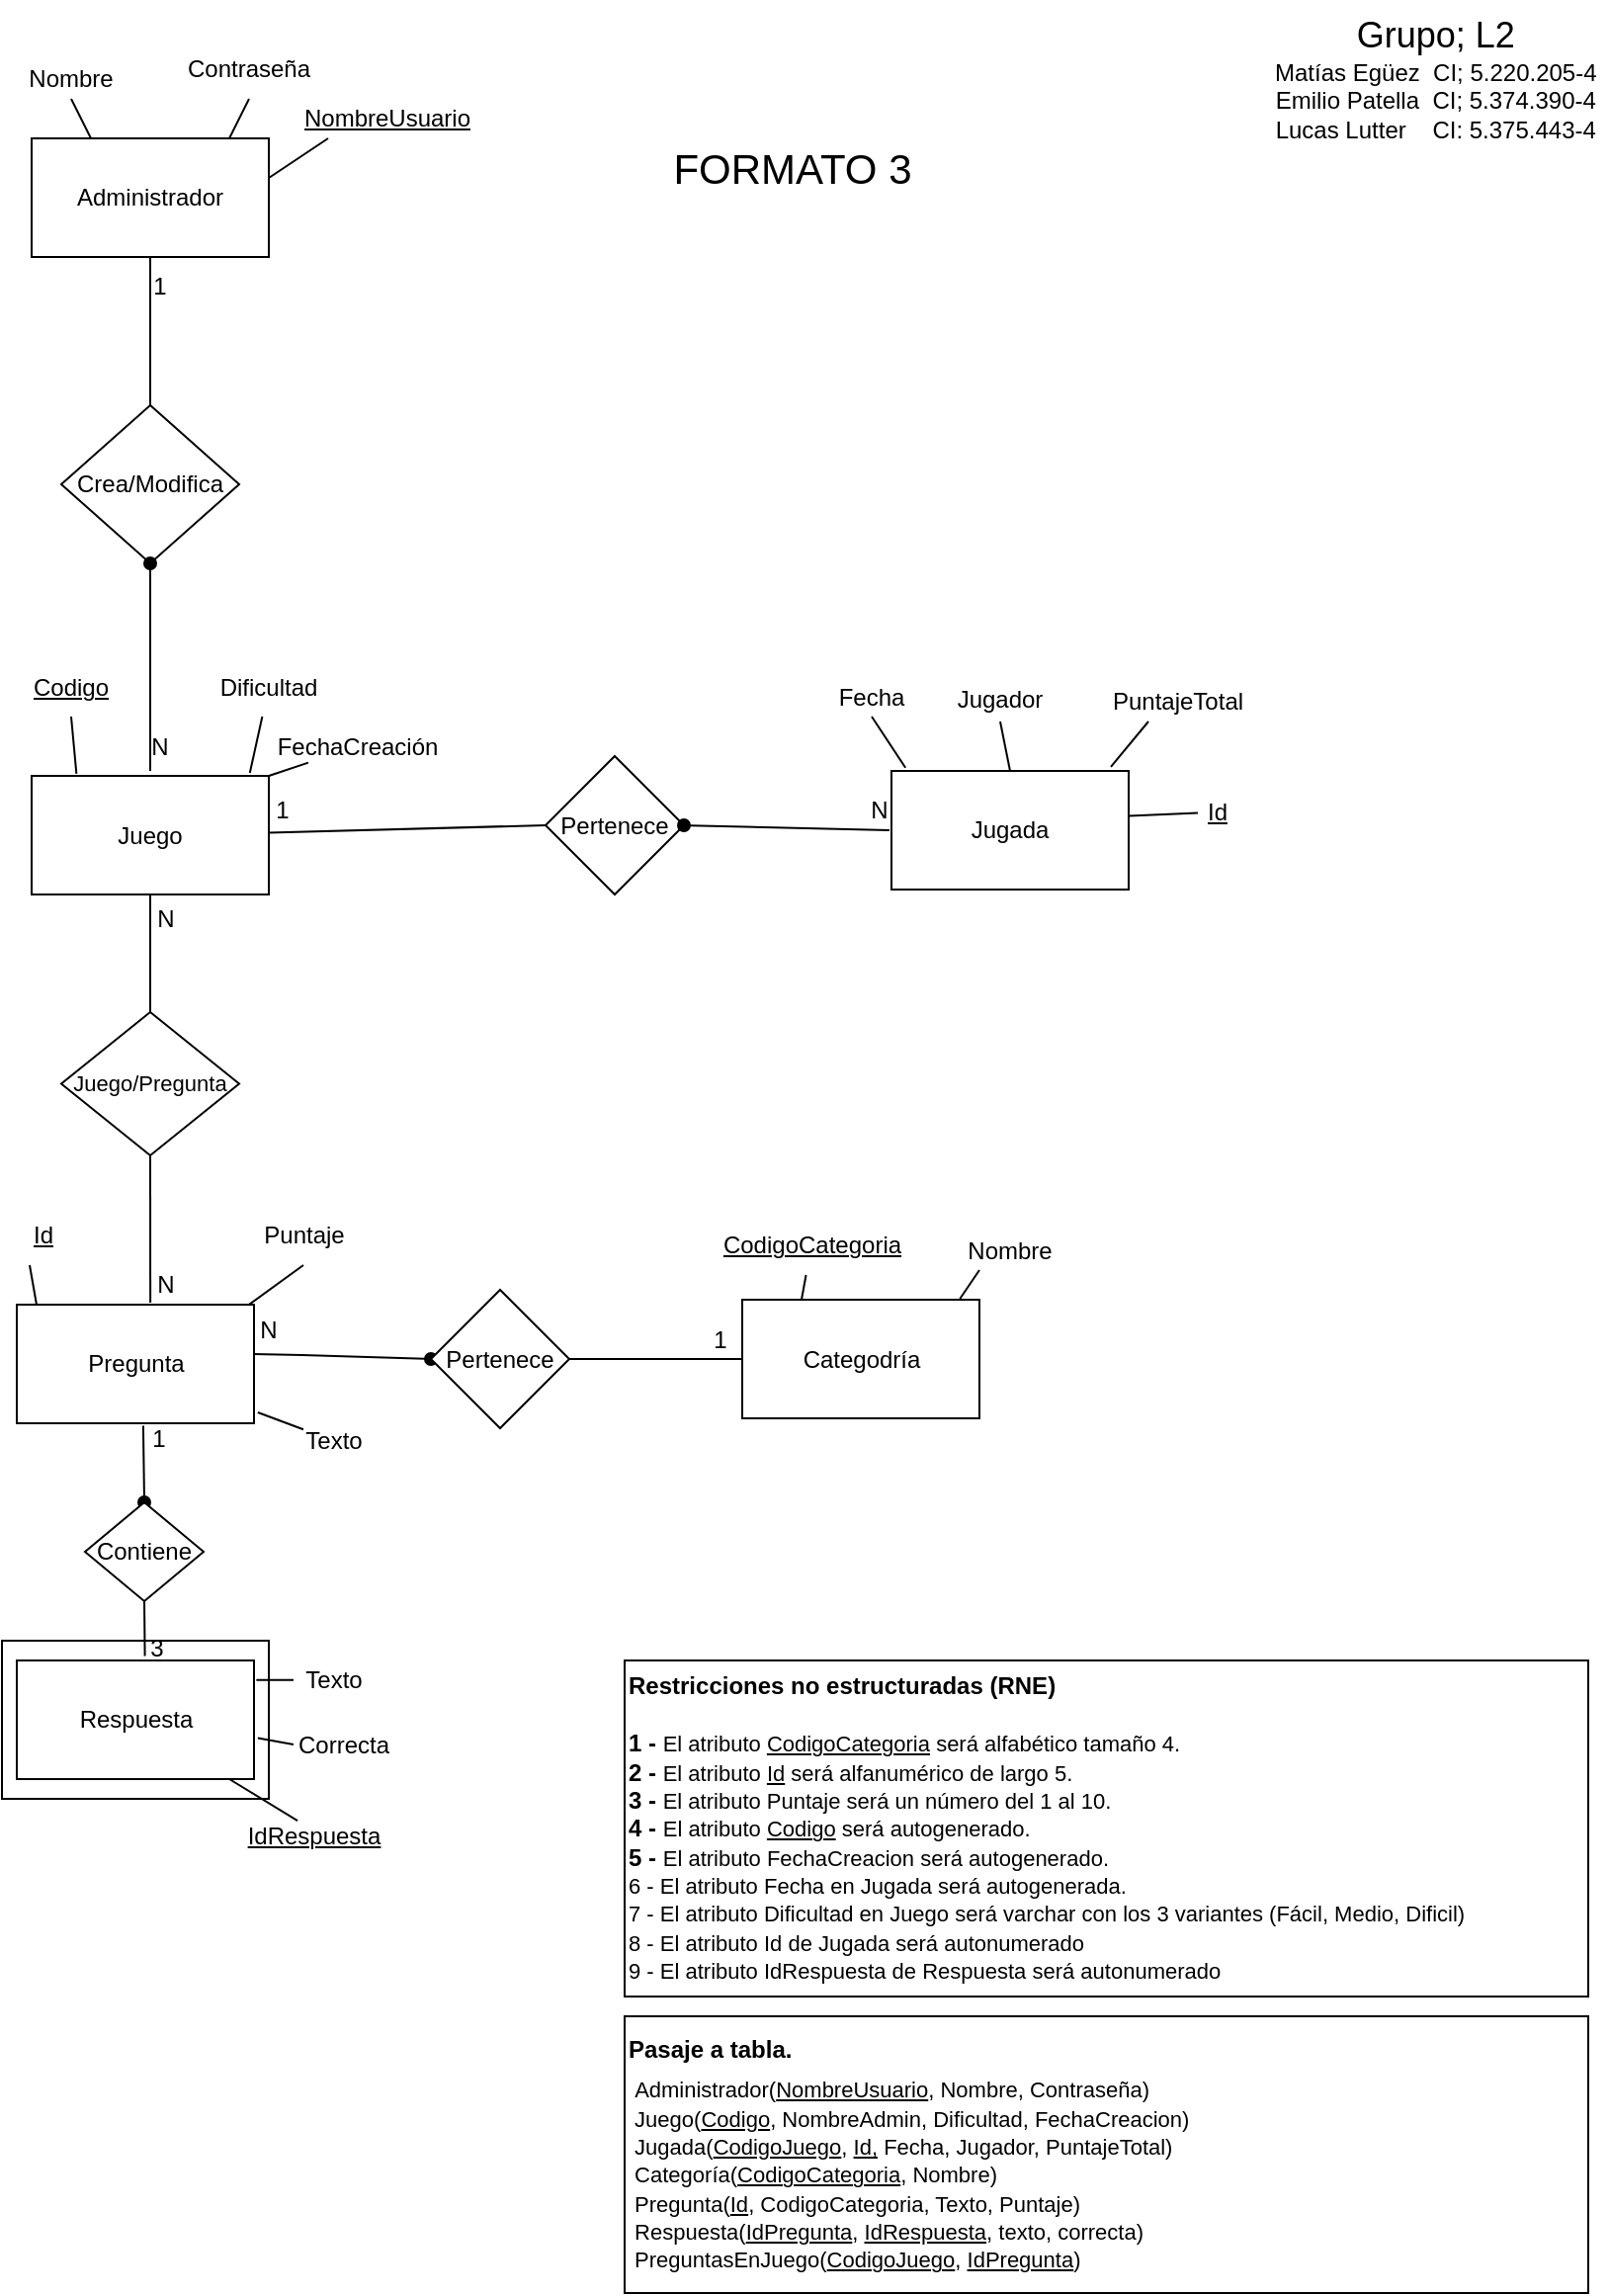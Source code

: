 <mxfile version="20.7.4" type="device"><diagram id="6vA-qWnHR3WUAOeMgjEB" name="Página-1"><mxGraphModel dx="988" dy="981" grid="1" gridSize="10" guides="1" tooltips="1" connect="1" arrows="1" fold="1" page="1" pageScale="1" pageWidth="827" pageHeight="1169" math="0" shadow="0"><root><mxCell id="0"/><mxCell id="1" parent="0"/><mxCell id="_m7UP7PhqX75Cy4GX_ae-3" value="" style="rounded=0;whiteSpace=wrap;html=1;" vertex="1" parent="1"><mxGeometry x="15" y="830" width="135" height="80" as="geometry"/></mxCell><mxCell id="1oNqSKzWWhI5_Xcko1dJ-1" value="&lt;div style=&quot;text-align: center;&quot;&gt;&lt;font style=&quot;font-size: 18px;&quot;&gt;Grupo; L2&lt;/font&gt;&lt;/div&gt;&lt;div style=&quot;text-align: center;&quot;&gt;Matías Egüez&amp;nbsp; CI; 5.220.205-4&lt;/div&gt;&lt;div style=&quot;text-align: center;&quot;&gt;&lt;span style=&quot;background-color: initial;&quot;&gt;Emilio Patella&amp;nbsp; CI; 5.374.390-4&lt;/span&gt;&lt;/div&gt;&lt;div style=&quot;text-align: center;&quot;&gt;Lucas Lutter&amp;nbsp; &amp;nbsp; CI: 5.375.443-4&lt;/div&gt;" style="text;html=1;strokeColor=none;fillColor=none;align=left;verticalAlign=middle;whiteSpace=wrap;rounded=0;" parent="1" vertex="1"><mxGeometry x="657" width="170" height="80" as="geometry"/></mxCell><mxCell id="1oNqSKzWWhI5_Xcko1dJ-2" value="Administrador" style="rounded=0;whiteSpace=wrap;html=1;" parent="1" vertex="1"><mxGeometry x="30" y="70" width="120" height="60" as="geometry"/></mxCell><mxCell id="1oNqSKzWWhI5_Xcko1dJ-4" value="Juego&lt;span style=&quot;color: rgba(0, 0, 0, 0); font-family: monospace; font-size: 0px; text-align: start;&quot;&gt;%3CmxGraphModel%3E%3Croot%3E%3CmxCell%20id%3D%220%22%2F%3E%3CmxCell%20id%3D%221%22%20parent%3D%220%22%2F%3E%3CmxCell%20id%3D%222%22%20value%3D%22Jugada%22%20style%3D%22rounded%3D0%3BwhiteSpace%3Dwrap%3Bhtml%3D1%3B%22%20vertex%3D%221%22%20parent%3D%221%22%3E%3CmxGeometry%20x%3D%22140%22%20y%3D%22390%22%20width%3D%22120%22%20height%3D%2260%22%20as%3D%22geometry%22%2F%3E%3C%2FmxCell%3E%3C%2Froot%3E%3C%2FmxGraphModel%3E&lt;/span&gt;" style="rounded=0;whiteSpace=wrap;html=1;" parent="1" vertex="1"><mxGeometry x="30" y="392.5" width="120" height="60" as="geometry"/></mxCell><mxCell id="1oNqSKzWWhI5_Xcko1dJ-5" value="Categodría" style="rounded=0;whiteSpace=wrap;html=1;" parent="1" vertex="1"><mxGeometry x="389.5" y="657.5" width="120" height="60" as="geometry"/></mxCell><mxCell id="1oNqSKzWWhI5_Xcko1dJ-6" value="Pregunta" style="rounded=0;whiteSpace=wrap;html=1;" parent="1" vertex="1"><mxGeometry x="22.5" y="660" width="120" height="60" as="geometry"/></mxCell><mxCell id="1oNqSKzWWhI5_Xcko1dJ-8" value="Nombre" style="text;html=1;strokeColor=none;fillColor=none;align=center;verticalAlign=middle;whiteSpace=wrap;rounded=0;" parent="1" vertex="1"><mxGeometry x="20" y="30" width="60" height="20" as="geometry"/></mxCell><mxCell id="1oNqSKzWWhI5_Xcko1dJ-9" value="Contraseña" style="text;html=1;strokeColor=none;fillColor=none;align=center;verticalAlign=middle;whiteSpace=wrap;rounded=0;" parent="1" vertex="1"><mxGeometry x="110" y="20" width="60" height="30" as="geometry"/></mxCell><mxCell id="1oNqSKzWWhI5_Xcko1dJ-10" value="Fecha" style="text;html=1;strokeColor=none;fillColor=none;align=center;verticalAlign=middle;whiteSpace=wrap;rounded=0;" parent="1" vertex="1"><mxGeometry x="430" y="342.5" width="50" height="20" as="geometry"/></mxCell><mxCell id="1oNqSKzWWhI5_Xcko1dJ-11" value="Jugador" style="text;html=1;strokeColor=none;fillColor=none;align=center;verticalAlign=middle;whiteSpace=wrap;rounded=0;" parent="1" vertex="1"><mxGeometry x="490" y="342.5" width="60" height="22.5" as="geometry"/></mxCell><mxCell id="1oNqSKzWWhI5_Xcko1dJ-12" value="PuntajeTotal&lt;span style=&quot;color: rgba(0, 0, 0, 0); font-family: monospace; font-size: 0px; text-align: start;&quot;&gt;%3CmxGraphModel%3E%3Croot%3E%3CmxCell%20id%3D%220%22%2F%3E%3CmxCell%20id%3D%221%22%20parent%3D%220%22%2F%3E%3CmxCell%20id%3D%222%22%20value%3D%22Fecha%22%20style%3D%22text%3Bhtml%3D1%3BstrokeColor%3Dnone%3BfillColor%3Dnone%3Balign%3Dcenter%3BverticalAlign%3Dmiddle%3BwhiteSpace%3Dwrap%3Brounded%3D0%3B%22%20vertex%3D%221%22%20parent%3D%221%22%3E%3CmxGeometry%20x%3D%22130%22%20y%3D%22220%22%20width%3D%2260%22%20height%3D%2230%22%20as%3D%22geometry%22%2F%3E%3C%2FmxCell%3E%3C%2Froot%3E%3C%2FmxGraphModel%3ETotal&lt;/span&gt;" style="text;html=1;strokeColor=none;fillColor=none;align=center;verticalAlign=middle;whiteSpace=wrap;rounded=0;" parent="1" vertex="1"><mxGeometry x="580" y="345" width="60" height="20" as="geometry"/></mxCell><mxCell id="1oNqSKzWWhI5_Xcko1dJ-14" value="&lt;u&gt;CodigoCategoria&lt;/u&gt;" style="text;html=1;strokeColor=none;fillColor=none;align=center;verticalAlign=middle;whiteSpace=wrap;rounded=0;" parent="1" vertex="1"><mxGeometry x="399.5" y="615" width="50" height="30" as="geometry"/></mxCell><mxCell id="1oNqSKzWWhI5_Xcko1dJ-15" value="&lt;u&gt;Codigo&lt;/u&gt;" style="text;html=1;strokeColor=none;fillColor=none;align=center;verticalAlign=middle;whiteSpace=wrap;rounded=0;" parent="1" vertex="1"><mxGeometry x="20" y="332.5" width="60" height="30" as="geometry"/></mxCell><mxCell id="1oNqSKzWWhI5_Xcko1dJ-17" value="FechaCreación" style="text;html=1;strokeColor=none;fillColor=none;align=center;verticalAlign=middle;whiteSpace=wrap;rounded=0;" parent="1" vertex="1"><mxGeometry x="170" y="362.5" width="50" height="30" as="geometry"/></mxCell><mxCell id="1oNqSKzWWhI5_Xcko1dJ-18" value="Dificultad" style="text;html=1;strokeColor=none;fillColor=none;align=center;verticalAlign=middle;whiteSpace=wrap;rounded=0;" parent="1" vertex="1"><mxGeometry x="120" y="332.5" width="60" height="30" as="geometry"/></mxCell><mxCell id="1oNqSKzWWhI5_Xcko1dJ-19" value="&lt;u&gt;Id&lt;/u&gt;" style="text;html=1;strokeColor=none;fillColor=none;align=center;verticalAlign=middle;whiteSpace=wrap;rounded=0;" parent="1" vertex="1"><mxGeometry x="22.5" y="610" width="26" height="30" as="geometry"/></mxCell><mxCell id="1oNqSKzWWhI5_Xcko1dJ-20" value="Texto" style="text;html=1;strokeColor=none;fillColor=none;align=center;verticalAlign=middle;whiteSpace=wrap;rounded=0;" parent="1" vertex="1"><mxGeometry x="167.5" y="722.5" width="30" height="12.5" as="geometry"/></mxCell><mxCell id="1oNqSKzWWhI5_Xcko1dJ-21" value="Puntaje" style="text;html=1;strokeColor=none;fillColor=none;align=center;verticalAlign=middle;whiteSpace=wrap;rounded=0;" parent="1" vertex="1"><mxGeometry x="137.5" y="610" width="60" height="30" as="geometry"/></mxCell><mxCell id="1oNqSKzWWhI5_Xcko1dJ-28" value="" style="endArrow=none;html=1;rounded=0;entryX=0.5;entryY=1;entryDx=0;entryDy=0;exitX=0.978;exitY=0.001;exitDx=0;exitDy=0;exitPerimeter=0;" parent="1" source="1oNqSKzWWhI5_Xcko1dJ-6" target="1oNqSKzWWhI5_Xcko1dJ-21" edge="1"><mxGeometry width="50" height="50" relative="1" as="geometry"><mxPoint x="112.5" y="657.5" as="sourcePoint"/><mxPoint x="178.5" y="610" as="targetPoint"/></mxGeometry></mxCell><mxCell id="1oNqSKzWWhI5_Xcko1dJ-29" value="" style="endArrow=none;html=1;rounded=0;exitX=1.016;exitY=0.908;exitDx=0;exitDy=0;exitPerimeter=0;" parent="1" source="1oNqSKzWWhI5_Xcko1dJ-6" target="1oNqSKzWWhI5_Xcko1dJ-20" edge="1"><mxGeometry width="50" height="50" relative="1" as="geometry"><mxPoint x="67.5" y="657.5" as="sourcePoint"/><mxPoint x="67.5" y="637.5" as="targetPoint"/></mxGeometry></mxCell><mxCell id="1oNqSKzWWhI5_Xcko1dJ-30" value="" style="endArrow=none;html=1;rounded=0;entryX=0.25;entryY=1;entryDx=0;entryDy=0;" parent="1" target="1oNqSKzWWhI5_Xcko1dJ-19" edge="1"><mxGeometry width="50" height="50" relative="1" as="geometry"><mxPoint x="32.5" y="660" as="sourcePoint"/><mxPoint x="82.5" y="610" as="targetPoint"/></mxGeometry></mxCell><mxCell id="1oNqSKzWWhI5_Xcko1dJ-36" value="" style="endArrow=none;html=1;rounded=0;exitX=0.92;exitY=-0.025;exitDx=0;exitDy=0;exitPerimeter=0;" parent="1" source="1oNqSKzWWhI5_Xcko1dJ-4" target="1oNqSKzWWhI5_Xcko1dJ-18" edge="1"><mxGeometry width="50" height="50" relative="1" as="geometry"><mxPoint x="174" y="442.5" as="sourcePoint"/><mxPoint x="224" y="392.5" as="targetPoint"/></mxGeometry></mxCell><mxCell id="1oNqSKzWWhI5_Xcko1dJ-38" value="" style="endArrow=none;html=1;rounded=0;exitX=0.25;exitY=0;exitDx=0;exitDy=0;" parent="1" source="1oNqSKzWWhI5_Xcko1dJ-5" target="1oNqSKzWWhI5_Xcko1dJ-14" edge="1"><mxGeometry width="50" height="50" relative="1" as="geometry"><mxPoint x="199.5" y="820" as="sourcePoint"/><mxPoint x="249.5" y="770" as="targetPoint"/></mxGeometry></mxCell><mxCell id="1oNqSKzWWhI5_Xcko1dJ-39" value="" style="endArrow=none;html=1;rounded=0;exitX=0.925;exitY=-0.035;exitDx=0;exitDy=0;exitPerimeter=0;entryX=0.25;entryY=1;entryDx=0;entryDy=0;" parent="1" source="1oNqSKzWWhI5_Xcko1dJ-76" target="1oNqSKzWWhI5_Xcko1dJ-12" edge="1"><mxGeometry width="50" height="50" relative="1" as="geometry"><mxPoint x="550" y="362.5" as="sourcePoint"/><mxPoint x="565" y="345" as="targetPoint"/></mxGeometry></mxCell><mxCell id="1oNqSKzWWhI5_Xcko1dJ-40" value="" style="endArrow=none;html=1;rounded=0;exitX=0.5;exitY=0;exitDx=0;exitDy=0;entryX=0.5;entryY=1;entryDx=0;entryDy=0;" parent="1" source="1oNqSKzWWhI5_Xcko1dJ-76" target="1oNqSKzWWhI5_Xcko1dJ-11" edge="1"><mxGeometry width="50" height="50" relative="1" as="geometry"><mxPoint x="535" y="347.5" as="sourcePoint"/><mxPoint x="615" y="382.5" as="targetPoint"/></mxGeometry></mxCell><mxCell id="1oNqSKzWWhI5_Xcko1dJ-42" value="" style="endArrow=none;html=1;rounded=0;exitX=0.059;exitY=-0.027;exitDx=0;exitDy=0;exitPerimeter=0;entryX=0.5;entryY=1;entryDx=0;entryDy=0;" parent="1" source="1oNqSKzWWhI5_Xcko1dJ-76" target="1oNqSKzWWhI5_Xcko1dJ-10" edge="1"><mxGeometry width="50" height="50" relative="1" as="geometry"><mxPoint x="486.154" y="382.496" as="sourcePoint"/><mxPoint x="440" y="388" as="targetPoint"/></mxGeometry></mxCell><mxCell id="1oNqSKzWWhI5_Xcko1dJ-43" value="" style="endArrow=none;html=1;rounded=0;entryX=0.5;entryY=1;entryDx=0;entryDy=0;" parent="1" target="1oNqSKzWWhI5_Xcko1dJ-9" edge="1"><mxGeometry width="50" height="50" relative="1" as="geometry"><mxPoint x="130" y="70" as="sourcePoint"/><mxPoint x="180" y="20" as="targetPoint"/></mxGeometry></mxCell><mxCell id="1oNqSKzWWhI5_Xcko1dJ-44" value="" style="endArrow=none;html=1;rounded=0;entryX=0.5;entryY=1;entryDx=0;entryDy=0;" parent="1" target="1oNqSKzWWhI5_Xcko1dJ-8" edge="1"><mxGeometry width="50" height="50" relative="1" as="geometry"><mxPoint x="60" y="70" as="sourcePoint"/><mxPoint x="110" y="20" as="targetPoint"/></mxGeometry></mxCell><mxCell id="1oNqSKzWWhI5_Xcko1dJ-46" value="Crea/Modifica" style="rhombus;whiteSpace=wrap;html=1;" parent="1" vertex="1"><mxGeometry x="45" y="205" width="90" height="80" as="geometry"/></mxCell><mxCell id="1oNqSKzWWhI5_Xcko1dJ-47" value="" style="endArrow=none;html=1;rounded=0;entryX=0.5;entryY=0;entryDx=0;entryDy=0;exitX=0.5;exitY=1;exitDx=0;exitDy=0;" parent="1" source="1oNqSKzWWhI5_Xcko1dJ-2" target="1oNqSKzWWhI5_Xcko1dJ-46" edge="1"><mxGeometry width="50" height="50" relative="1" as="geometry"><mxPoint x="150" y="105" as="sourcePoint"/><mxPoint x="200" y="55" as="targetPoint"/></mxGeometry></mxCell><mxCell id="1oNqSKzWWhI5_Xcko1dJ-48" value="" style="endArrow=oval;html=1;rounded=0;entryX=0.5;entryY=1;entryDx=0;entryDy=0;endFill=1;" parent="1" target="1oNqSKzWWhI5_Xcko1dJ-46" edge="1"><mxGeometry width="50" height="50" relative="1" as="geometry"><mxPoint x="90" y="390" as="sourcePoint"/><mxPoint x="250" y="300" as="targetPoint"/></mxGeometry></mxCell><mxCell id="1oNqSKzWWhI5_Xcko1dJ-54" value="N" style="text;html=1;strokeColor=none;fillColor=none;align=center;verticalAlign=middle;whiteSpace=wrap;rounded=0;" parent="1" vertex="1"><mxGeometry x="70" y="362.5" width="50" height="30" as="geometry"/></mxCell><mxCell id="1oNqSKzWWhI5_Xcko1dJ-55" value="1" style="text;html=1;strokeColor=none;fillColor=none;align=center;verticalAlign=middle;whiteSpace=wrap;rounded=0;" parent="1" vertex="1"><mxGeometry x="70" y="130" width="50" height="30" as="geometry"/></mxCell><mxCell id="1oNqSKzWWhI5_Xcko1dJ-57" value="" style="endArrow=none;html=1;rounded=0;startArrow=oval;startFill=1;exitX=0;exitY=0.5;exitDx=0;exitDy=0;entryX=0.999;entryY=0.416;entryDx=0;entryDy=0;entryPerimeter=0;" parent="1" source="1oNqSKzWWhI5_Xcko1dJ-74" target="1oNqSKzWWhI5_Xcko1dJ-6" edge="1"><mxGeometry width="50" height="50" relative="1" as="geometry"><mxPoint x="227" y="685.5" as="sourcePoint"/><mxPoint x="140.265" y="685.425" as="targetPoint"/><Array as="points"><mxPoint x="167" y="685.5"/></Array></mxGeometry></mxCell><mxCell id="1oNqSKzWWhI5_Xcko1dJ-58" value="" style="endArrow=none;html=1;rounded=0;entryX=1;entryY=0.5;entryDx=0;entryDy=0;exitX=0;exitY=0.5;exitDx=0;exitDy=0;" parent="1" source="1oNqSKzWWhI5_Xcko1dJ-5" target="1oNqSKzWWhI5_Xcko1dJ-74" edge="1"><mxGeometry x="-1" y="81" width="50" height="50" relative="1" as="geometry"><mxPoint x="389.5" y="705.5" as="sourcePoint"/><mxPoint x="304.5" y="706" as="targetPoint"/><mxPoint x="71" y="80" as="offset"/></mxGeometry></mxCell><mxCell id="1oNqSKzWWhI5_Xcko1dJ-59" value="N" style="text;html=1;strokeColor=none;fillColor=none;align=center;verticalAlign=middle;whiteSpace=wrap;rounded=0;" parent="1" vertex="1"><mxGeometry x="126.25" y="662.5" width="47.5" height="20" as="geometry"/></mxCell><mxCell id="1oNqSKzWWhI5_Xcko1dJ-60" value="1" style="text;html=1;strokeColor=none;fillColor=none;align=center;verticalAlign=middle;whiteSpace=wrap;rounded=0;" parent="1" vertex="1"><mxGeometry x="367" y="662.5" width="22.5" height="30" as="geometry"/></mxCell><mxCell id="1oNqSKzWWhI5_Xcko1dJ-63" value="" style="endArrow=none;html=1;rounded=0;exitX=0.189;exitY=-0.017;exitDx=0;exitDy=0;exitPerimeter=0;entryX=0.5;entryY=1;entryDx=0;entryDy=0;" parent="1" source="1oNqSKzWWhI5_Xcko1dJ-4" target="1oNqSKzWWhI5_Xcko1dJ-15" edge="1"><mxGeometry width="50" height="50" relative="1" as="geometry"><mxPoint x="390" y="450" as="sourcePoint"/><mxPoint x="440" y="400" as="targetPoint"/></mxGeometry></mxCell><mxCell id="1oNqSKzWWhI5_Xcko1dJ-64" value="" style="endArrow=none;html=1;rounded=0;exitX=1;exitY=0;exitDx=0;exitDy=0;" parent="1" source="1oNqSKzWWhI5_Xcko1dJ-4" target="1oNqSKzWWhI5_Xcko1dJ-17" edge="1"><mxGeometry width="50" height="50" relative="1" as="geometry"><mxPoint x="400" y="460" as="sourcePoint"/><mxPoint x="450" y="410" as="targetPoint"/></mxGeometry></mxCell><mxCell id="1oNqSKzWWhI5_Xcko1dJ-65" value="&lt;span style=&quot;font-size: 11px;&quot;&gt;Juego/Pregunta&lt;/span&gt;" style="rhombus;whiteSpace=wrap;html=1;" parent="1" vertex="1"><mxGeometry x="45" y="512" width="90" height="72.5" as="geometry"/></mxCell><mxCell id="1oNqSKzWWhI5_Xcko1dJ-66" value="" style="endArrow=none;html=1;rounded=0;exitX=0.5;exitY=0;exitDx=0;exitDy=0;entryX=0.5;entryY=1;entryDx=0;entryDy=0;" parent="1" source="1oNqSKzWWhI5_Xcko1dJ-65" target="1oNqSKzWWhI5_Xcko1dJ-4" edge="1"><mxGeometry width="50" height="50" relative="1" as="geometry"><mxPoint x="90" y="472.5" as="sourcePoint"/><mxPoint x="100" y="460" as="targetPoint"/></mxGeometry></mxCell><mxCell id="1oNqSKzWWhI5_Xcko1dJ-67" value="" style="endArrow=none;html=1;rounded=0;exitX=0.563;exitY=-0.016;exitDx=0;exitDy=0;exitPerimeter=0;entryX=0.5;entryY=1;entryDx=0;entryDy=0;" parent="1" source="1oNqSKzWWhI5_Xcko1dJ-6" target="1oNqSKzWWhI5_Xcko1dJ-65" edge="1"><mxGeometry width="50" height="50" relative="1" as="geometry"><mxPoint x="90" y="600" as="sourcePoint"/><mxPoint x="90" y="590" as="targetPoint"/></mxGeometry></mxCell><mxCell id="1oNqSKzWWhI5_Xcko1dJ-68" value="N" style="text;html=1;strokeColor=none;fillColor=none;align=center;verticalAlign=middle;whiteSpace=wrap;rounded=0;" parent="1" vertex="1"><mxGeometry x="92.5" y="460" width="10" height="10" as="geometry"/></mxCell><mxCell id="1oNqSKzWWhI5_Xcko1dJ-69" value="N" style="text;html=1;strokeColor=none;fillColor=none;align=center;verticalAlign=middle;whiteSpace=wrap;rounded=0;" parent="1" vertex="1"><mxGeometry x="82.5" y="640" width="30" height="20" as="geometry"/></mxCell><mxCell id="1oNqSKzWWhI5_Xcko1dJ-74" value="Pertenece" style="rhombus;whiteSpace=wrap;html=1;" parent="1" vertex="1"><mxGeometry x="232" y="652.5" width="70" height="70" as="geometry"/></mxCell><mxCell id="1oNqSKzWWhI5_Xcko1dJ-76" value="Jugada" style="rounded=0;whiteSpace=wrap;html=1;" parent="1" vertex="1"><mxGeometry x="465" y="390" width="120" height="60" as="geometry"/></mxCell><mxCell id="1oNqSKzWWhI5_Xcko1dJ-77" value="Pertenece" style="rhombus;whiteSpace=wrap;html=1;" parent="1" vertex="1"><mxGeometry x="290" y="382.5" width="70" height="70" as="geometry"/></mxCell><mxCell id="1oNqSKzWWhI5_Xcko1dJ-78" value="" style="endArrow=none;html=1;rounded=0;exitX=1;exitY=0.5;exitDx=0;exitDy=0;startArrow=oval;startFill=1;" parent="1" source="1oNqSKzWWhI5_Xcko1dJ-77" edge="1"><mxGeometry width="50" height="50" relative="1" as="geometry"><mxPoint x="414" y="470" as="sourcePoint"/><mxPoint x="464" y="420" as="targetPoint"/></mxGeometry></mxCell><mxCell id="1oNqSKzWWhI5_Xcko1dJ-79" value="" style="endArrow=none;html=1;rounded=0;exitX=1;exitY=0.5;exitDx=0;exitDy=0;entryX=0;entryY=0.5;entryDx=0;entryDy=0;" parent="1" target="1oNqSKzWWhI5_Xcko1dJ-77" edge="1"><mxGeometry width="50" height="50" relative="1" as="geometry"><mxPoint x="150" y="421.25" as="sourcePoint"/><mxPoint x="254" y="423.75" as="targetPoint"/></mxGeometry></mxCell><mxCell id="1oNqSKzWWhI5_Xcko1dJ-80" value="N" style="text;html=1;strokeColor=none;fillColor=none;align=center;verticalAlign=middle;whiteSpace=wrap;rounded=0;" parent="1" vertex="1"><mxGeometry x="440" y="400" width="37.5" height="20" as="geometry"/></mxCell><mxCell id="1oNqSKzWWhI5_Xcko1dJ-81" value="1" style="text;html=1;strokeColor=none;fillColor=none;align=center;verticalAlign=middle;whiteSpace=wrap;rounded=0;" parent="1" vertex="1"><mxGeometry x="142.5" y="400" width="27.5" height="20" as="geometry"/></mxCell><mxCell id="1oNqSKzWWhI5_Xcko1dJ-82" value="&lt;p style=&quot;line-height: 30%;&quot;&gt;&lt;font style=&quot;&quot;&gt;&lt;b style=&quot;font-size: 12px;&quot;&gt;Pasaje a tabla.&lt;/b&gt;&lt;/font&gt;&lt;/p&gt;&lt;p style=&quot;line-height: 30%;&quot;&gt;&lt;font style=&quot;&quot;&gt;&lt;b style=&quot;font-size: 12px;&quot;&gt;&lt;br&gt;&lt;/b&gt;&lt;br&gt;&lt;font style=&quot;font-size: 11px;&quot;&gt;&amp;nbsp;&lt;/font&gt;&lt;/font&gt;&lt;span style=&quot;background-color: initial;&quot;&gt;Administrador(&lt;u&gt;NombreUsuario&lt;/u&gt;, Nombre, Contraseña)&lt;/span&gt;&lt;/p&gt;&lt;p style=&quot;line-height: 30%;&quot;&gt;&amp;nbsp;Juego(&lt;u&gt;Codigo&lt;/u&gt;, NombreAdmin, Dificultad, FechaCreacion)&amp;nbsp;&lt;/p&gt;&lt;p style=&quot;line-height: 30%;&quot;&gt;&amp;nbsp;Jugada(&lt;u&gt;CodigoJuego&lt;/u&gt;, &lt;u&gt;Id,&lt;/u&gt; Fecha, Jugador, PuntajeTotal)&lt;/p&gt;&lt;p style=&quot;line-height: 30%;&quot;&gt;&amp;nbsp;Categoría(&lt;u&gt;CodigoCategoria&lt;/u&gt;, Nombre)&lt;/p&gt;&lt;p style=&quot;line-height: 30%;&quot;&gt;&amp;nbsp;Pregunta(&lt;u&gt;Id&lt;/u&gt;, CodigoCategoria, Texto, Puntaje)&lt;/p&gt;&lt;p style=&quot;line-height: 30%;&quot;&gt;&amp;nbsp;Respuesta(&lt;u&gt;IdPregunta&lt;/u&gt;, &lt;u&gt;IdRespuesta&lt;/u&gt;, texto, correcta)&amp;nbsp;&lt;/p&gt;&lt;p style=&quot;line-height: 30%;&quot;&gt;&amp;nbsp;PreguntasEnJuego(&lt;u&gt;CodigoJuego&lt;/u&gt;, &lt;u&gt;IdPregunta&lt;/u&gt;)&lt;/p&gt;" style="rounded=0;whiteSpace=wrap;html=1;fontSize=11;align=left;" parent="1" vertex="1"><mxGeometry x="330" y="1020" width="487.5" height="140" as="geometry"/></mxCell><mxCell id="kyRAkJpbq3ZvsN4EzQCV-1" value="&lt;u&gt;NombreUsuario&lt;/u&gt;" style="text;html=1;strokeColor=none;fillColor=none;align=center;verticalAlign=middle;whiteSpace=wrap;rounded=0;" parent="1" vertex="1"><mxGeometry x="180" y="50" width="60" height="20" as="geometry"/></mxCell><mxCell id="kyRAkJpbq3ZvsN4EzQCV-2" value="" style="endArrow=none;html=1;rounded=0;entryX=0;entryY=1;entryDx=0;entryDy=0;" parent="1" target="kyRAkJpbq3ZvsN4EzQCV-1" edge="1"><mxGeometry width="50" height="50" relative="1" as="geometry"><mxPoint x="150" y="90" as="sourcePoint"/><mxPoint x="200" y="40" as="targetPoint"/></mxGeometry></mxCell><mxCell id="kyRAkJpbq3ZvsN4EzQCV-5" value="Nombre" style="text;html=1;strokeColor=none;fillColor=none;align=center;verticalAlign=middle;whiteSpace=wrap;rounded=0;" parent="1" vertex="1"><mxGeometry x="494.5" y="622.5" width="60" height="20" as="geometry"/></mxCell><mxCell id="kyRAkJpbq3ZvsN4EzQCV-6" value="" style="endArrow=none;html=1;rounded=0;entryX=0.25;entryY=1;entryDx=0;entryDy=0;exitX=0.918;exitY=-0.008;exitDx=0;exitDy=0;exitPerimeter=0;" parent="1" source="1oNqSKzWWhI5_Xcko1dJ-5" target="kyRAkJpbq3ZvsN4EzQCV-5" edge="1"><mxGeometry width="50" height="50" relative="1" as="geometry"><mxPoint x="534.5" y="662.5" as="sourcePoint"/><mxPoint x="584.5" y="612.5" as="targetPoint"/></mxGeometry></mxCell><mxCell id="elp74gPBBr6DB9ycI0CG-1" value="FORMATO 3" style="text;html=1;strokeColor=none;fillColor=none;align=center;verticalAlign=middle;whiteSpace=wrap;rounded=0;fontSize=21;" parent="1" vertex="1"><mxGeometry x="330" y="70" width="170" height="30" as="geometry"/></mxCell><mxCell id="EGyy8vFZ2CLD2RH6MrQp-8" value="" style="endArrow=oval;html=1;rounded=0;endFill=1;entryX=0.5;entryY=0;entryDx=0;entryDy=0;exitX=0.533;exitY=1.021;exitDx=0;exitDy=0;exitPerimeter=0;" parent="1" source="1oNqSKzWWhI5_Xcko1dJ-6" target="EGyy8vFZ2CLD2RH6MrQp-14" edge="1"><mxGeometry width="50" height="50" relative="1" as="geometry"><mxPoint x="142.5" y="690" as="sourcePoint"/><mxPoint x="170" y="690.5" as="targetPoint"/></mxGeometry></mxCell><mxCell id="EGyy8vFZ2CLD2RH6MrQp-9" value="" style="endArrow=none;html=1;rounded=0;entryX=0.54;entryY=-0.038;entryDx=0;entryDy=0;exitX=0.5;exitY=1;exitDx=0;exitDy=0;entryPerimeter=0;" parent="1" source="EGyy8vFZ2CLD2RH6MrQp-14" target="EGyy8vFZ2CLD2RH6MrQp-22" edge="1"><mxGeometry width="50" height="50" relative="1" as="geometry"><mxPoint x="152.5" y="700" as="sourcePoint"/><mxPoint x="265" y="690" as="targetPoint"/></mxGeometry></mxCell><mxCell id="EGyy8vFZ2CLD2RH6MrQp-14" value="Contiene" style="rhombus;whiteSpace=wrap;html=1;" parent="1" vertex="1"><mxGeometry x="57" y="760" width="60" height="50" as="geometry"/></mxCell><mxCell id="EGyy8vFZ2CLD2RH6MrQp-15" value="3" style="text;html=1;strokeColor=none;fillColor=none;align=center;verticalAlign=middle;whiteSpace=wrap;rounded=0;" parent="1" vertex="1"><mxGeometry x="88.75" y="827.5" width="8.75" height="12.5" as="geometry"/></mxCell><mxCell id="EGyy8vFZ2CLD2RH6MrQp-17" value="1" style="text;html=1;strokeColor=none;fillColor=none;align=center;verticalAlign=middle;whiteSpace=wrap;rounded=0;" parent="1" vertex="1"><mxGeometry x="88.75" y="720" width="11.25" height="15" as="geometry"/></mxCell><mxCell id="EGyy8vFZ2CLD2RH6MrQp-18" value="Texto" style="text;html=1;strokeColor=none;fillColor=none;align=center;verticalAlign=middle;whiteSpace=wrap;rounded=0;" parent="1" vertex="1"><mxGeometry x="162.5" y="840" width="40" height="20" as="geometry"/></mxCell><mxCell id="EGyy8vFZ2CLD2RH6MrQp-19" value="Correcta" style="text;html=1;strokeColor=none;fillColor=none;align=center;verticalAlign=middle;whiteSpace=wrap;rounded=0;" parent="1" vertex="1"><mxGeometry x="162.5" y="872.5" width="50" height="20" as="geometry"/></mxCell><mxCell id="EGyy8vFZ2CLD2RH6MrQp-20" value="" style="endArrow=none;html=1;rounded=0;exitX=1.01;exitY=0.164;exitDx=0;exitDy=0;exitPerimeter=0;" parent="1" source="EGyy8vFZ2CLD2RH6MrQp-22" target="EGyy8vFZ2CLD2RH6MrQp-18" edge="1"><mxGeometry width="50" height="50" relative="1" as="geometry"><mxPoint x="67.5" y="840" as="sourcePoint"/><mxPoint x="117.5" y="790" as="targetPoint"/></mxGeometry></mxCell><mxCell id="EGyy8vFZ2CLD2RH6MrQp-21" value="" style="endArrow=none;html=1;rounded=0;entryX=0;entryY=0.5;entryDx=0;entryDy=0;exitX=1.016;exitY=0.654;exitDx=0;exitDy=0;exitPerimeter=0;" parent="1" source="EGyy8vFZ2CLD2RH6MrQp-22" target="EGyy8vFZ2CLD2RH6MrQp-19" edge="1"><mxGeometry width="50" height="50" relative="1" as="geometry"><mxPoint x="125.0" y="840" as="sourcePoint"/><mxPoint x="187.5" y="837.5" as="targetPoint"/></mxGeometry></mxCell><mxCell id="EGyy8vFZ2CLD2RH6MrQp-22" value="Respuesta" style="rounded=0;whiteSpace=wrap;html=1;" parent="1" vertex="1"><mxGeometry x="22.5" y="840" width="120" height="60" as="geometry"/></mxCell><mxCell id="p_yovDeepsoMytRxdLM5-1" value="&lt;b&gt;Restricciones no estructuradas (RNE)&lt;br&gt;&lt;br&gt;1 - &lt;/b&gt;&lt;font style=&quot;font-size: 11px;&quot;&gt;El atributo&lt;b&gt;&amp;nbsp;&lt;/b&gt;&lt;u&gt;CodigoCategoria&lt;/u&gt;&lt;b&gt;&amp;nbsp;&lt;/b&gt;será alfabético tamaño 4.&lt;/font&gt;&lt;br&gt;&lt;b&gt;2 -&amp;nbsp;&lt;/b&gt;&lt;font style=&quot;font-size: 11px;&quot;&gt;El atributo &lt;u&gt;Id&lt;/u&gt;&amp;nbsp;será alfanumérico de largo 5.&lt;b&gt;&amp;nbsp;&lt;/b&gt;&lt;/font&gt;&lt;br&gt;&lt;b&gt;3 -&amp;nbsp;&lt;/b&gt;&lt;font style=&quot;font-size: 11px;&quot;&gt;El atributo Puntaje&lt;b&gt;&amp;nbsp;&lt;/b&gt;será un número del 1 al 10.&lt;/font&gt;&lt;br&gt;&lt;b&gt;4 -&lt;/b&gt;&amp;nbsp;&lt;font style=&quot;font-size: 11px;&quot;&gt;El atributo&amp;nbsp;&lt;u&gt;Codigo&lt;/u&gt;&amp;nbsp;será autogenerado.&lt;/font&gt;&lt;br&gt;&lt;b&gt;5 -&lt;/b&gt;&amp;nbsp;&lt;font style=&quot;font-size: 11px;&quot;&gt;El atributo&amp;nbsp;FechaCreacion será autogenerado.&lt;br&gt;6 - El atributo Fecha en Jugada será autogenerada.&lt;br&gt;7 - El atributo Dificultad en Juego será varchar con los 3 variantes (Fácil, Medio, Dificil)&lt;br&gt;8 - El atributo Id de Jugada será autonumerado&lt;br&gt;9 - El atributo IdRespuesta de Respuesta será autonumerado&lt;br&gt;&lt;/font&gt;" style="rounded=0;whiteSpace=wrap;html=1;align=left;" parent="1" vertex="1"><mxGeometry x="330" y="840" width="487.5" height="170" as="geometry"/></mxCell><mxCell id="_m7UP7PhqX75Cy4GX_ae-1" value="&lt;u&gt;IdRespuesta&lt;/u&gt;" style="text;html=1;strokeColor=none;fillColor=none;align=center;verticalAlign=middle;whiteSpace=wrap;rounded=0;" vertex="1" parent="1"><mxGeometry x="142.5" y="920" width="60" height="17.6" as="geometry"/></mxCell><mxCell id="_m7UP7PhqX75Cy4GX_ae-2" value="" style="endArrow=none;html=1;rounded=0;entryX=0.896;entryY=1;entryDx=0;entryDy=0;entryPerimeter=0;exitX=0.367;exitY=0.058;exitDx=0;exitDy=0;exitPerimeter=0;" edge="1" parent="1" source="_m7UP7PhqX75Cy4GX_ae-1" target="EGyy8vFZ2CLD2RH6MrQp-22"><mxGeometry width="50" height="50" relative="1" as="geometry"><mxPoint x="165" y="937.6" as="sourcePoint"/><mxPoint x="152.2" y="910" as="targetPoint"/></mxGeometry></mxCell><mxCell id="_m7UP7PhqX75Cy4GX_ae-4" value="&lt;u&gt;Id&lt;/u&gt;" style="text;html=1;strokeColor=none;fillColor=none;align=center;verticalAlign=middle;whiteSpace=wrap;rounded=0;" vertex="1" parent="1"><mxGeometry x="620" y="400" width="20" height="22.4" as="geometry"/></mxCell><mxCell id="_m7UP7PhqX75Cy4GX_ae-5" value="" style="endArrow=none;html=1;rounded=0;entryX=1.001;entryY=0.379;entryDx=0;entryDy=0;exitX=0;exitY=0.5;exitDx=0;exitDy=0;entryPerimeter=0;" edge="1" parent="1" source="_m7UP7PhqX75Cy4GX_ae-4" target="1oNqSKzWWhI5_Xcko1dJ-76"><mxGeometry width="50" height="50" relative="1" as="geometry"><mxPoint x="600" y="487.6" as="sourcePoint"/><mxPoint x="587.2" y="460" as="targetPoint"/></mxGeometry></mxCell></root></mxGraphModel></diagram></mxfile>